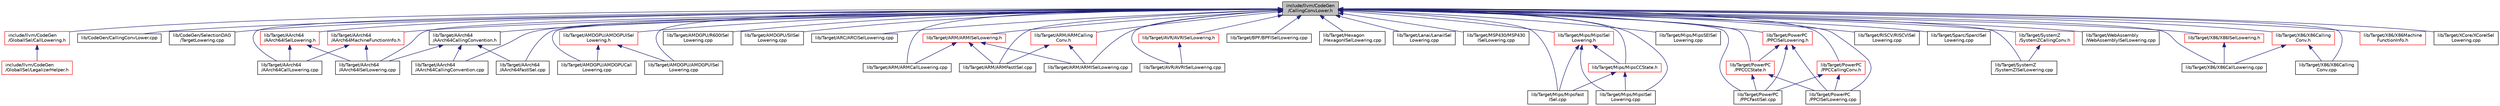 digraph "include/llvm/CodeGen/CallingConvLower.h"
{
 // LATEX_PDF_SIZE
  bgcolor="transparent";
  edge [fontname="Helvetica",fontsize="10",labelfontname="Helvetica",labelfontsize="10"];
  node [fontname="Helvetica",fontsize="10",shape="box"];
  Node1 [label="include/llvm/CodeGen\l/CallingConvLower.h",height=0.2,width=0.4,color="black", fillcolor="grey75", style="filled", fontcolor="black",tooltip=" "];
  Node1 -> Node2 [dir="back",color="midnightblue",fontsize="10",style="solid",fontname="Helvetica"];
  Node2 [label="include/llvm/CodeGen\l/GlobalISel/CallLowering.h",height=0.2,width=0.4,color="red",URL="$CallLowering_8h.html",tooltip="This file describes how to lower LLVM calls to machine code calls."];
  Node2 -> Node3 [dir="back",color="midnightblue",fontsize="10",style="solid",fontname="Helvetica"];
  Node3 [label="include/llvm/CodeGen\l/GlobalISel/LegalizerHelper.h",height=0.2,width=0.4,color="red",URL="$LegalizerHelper_8h.html",tooltip=" "];
  Node1 -> Node246 [dir="back",color="midnightblue",fontsize="10",style="solid",fontname="Helvetica"];
  Node246 [label="lib/CodeGen/CallingConvLower.cpp",height=0.2,width=0.4,color="black",URL="$CallingConvLower_8cpp.html",tooltip=" "];
  Node1 -> Node247 [dir="back",color="midnightblue",fontsize="10",style="solid",fontname="Helvetica"];
  Node247 [label="lib/CodeGen/SelectionDAG\l/TargetLowering.cpp",height=0.2,width=0.4,color="black",URL="$TargetLowering_8cpp.html",tooltip=" "];
  Node1 -> Node14 [dir="back",color="midnightblue",fontsize="10",style="solid",fontname="Helvetica"];
  Node14 [label="lib/Target/AArch64\l/AArch64CallLowering.cpp",height=0.2,width=0.4,color="black",URL="$AArch64CallLowering_8cpp.html",tooltip="This file implements the lowering of LLVM calls to machine code calls for GlobalISel."];
  Node1 -> Node20 [dir="back",color="midnightblue",fontsize="10",style="solid",fontname="Helvetica"];
  Node20 [label="lib/Target/AArch64\l/AArch64CallingConvention.cpp",height=0.2,width=0.4,color="black",URL="$AArch64CallingConvention_8cpp.html",tooltip=" "];
  Node1 -> Node248 [dir="back",color="midnightblue",fontsize="10",style="solid",fontname="Helvetica"];
  Node248 [label="lib/Target/AArch64\l/AArch64CallingConvention.h",height=0.2,width=0.4,color="black",URL="$AArch64CallingConvention_8h.html",tooltip=" "];
  Node248 -> Node20 [dir="back",color="midnightblue",fontsize="10",style="solid",fontname="Helvetica"];
  Node248 -> Node26 [dir="back",color="midnightblue",fontsize="10",style="solid",fontname="Helvetica"];
  Node26 [label="lib/Target/AArch64\l/AArch64FastISel.cpp",height=0.2,width=0.4,color="black",URL="$AArch64FastISel_8cpp.html",tooltip=" "];
  Node248 -> Node28 [dir="back",color="midnightblue",fontsize="10",style="solid",fontname="Helvetica"];
  Node28 [label="lib/Target/AArch64\l/AArch64ISelLowering.cpp",height=0.2,width=0.4,color="black",URL="$AArch64ISelLowering_8cpp.html",tooltip=" "];
  Node1 -> Node26 [dir="back",color="midnightblue",fontsize="10",style="solid",fontname="Helvetica"];
  Node1 -> Node28 [dir="back",color="midnightblue",fontsize="10",style="solid",fontname="Helvetica"];
  Node1 -> Node249 [dir="back",color="midnightblue",fontsize="10",style="solid",fontname="Helvetica"];
  Node249 [label="lib/Target/AArch64\l/AArch64ISelLowering.h",height=0.2,width=0.4,color="red",URL="$AArch64ISelLowering_8h.html",tooltip=" "];
  Node249 -> Node14 [dir="back",color="midnightblue",fontsize="10",style="solid",fontname="Helvetica"];
  Node249 -> Node28 [dir="back",color="midnightblue",fontsize="10",style="solid",fontname="Helvetica"];
  Node1 -> Node250 [dir="back",color="midnightblue",fontsize="10",style="solid",fontname="Helvetica"];
  Node250 [label="lib/Target/AArch64\l/AArch64MachineFunctionInfo.h",height=0.2,width=0.4,color="red",URL="$AArch64MachineFunctionInfo_8h.html",tooltip=" "];
  Node250 -> Node14 [dir="back",color="midnightblue",fontsize="10",style="solid",fontname="Helvetica"];
  Node250 -> Node28 [dir="back",color="midnightblue",fontsize="10",style="solid",fontname="Helvetica"];
  Node1 -> Node46 [dir="back",color="midnightblue",fontsize="10",style="solid",fontname="Helvetica"];
  Node46 [label="lib/Target/AMDGPU/AMDGPUCall\lLowering.cpp",height=0.2,width=0.4,color="black",URL="$AMDGPUCallLowering_8cpp.html",tooltip="This file implements the lowering of LLVM calls to machine code calls for GlobalISel."];
  Node1 -> Node47 [dir="back",color="midnightblue",fontsize="10",style="solid",fontname="Helvetica"];
  Node47 [label="lib/Target/AMDGPU/AMDGPUISel\lLowering.cpp",height=0.2,width=0.4,color="black",URL="$AMDGPUISelLowering_8cpp.html",tooltip="This is the parent TargetLowering class for hardware code gen targets."];
  Node1 -> Node253 [dir="back",color="midnightblue",fontsize="10",style="solid",fontname="Helvetica"];
  Node253 [label="lib/Target/AMDGPU/AMDGPUISel\lLowering.h",height=0.2,width=0.4,color="red",URL="$AMDGPUISelLowering_8h.html",tooltip="Interface definition of the TargetLowering class that is common to all AMD GPUs."];
  Node253 -> Node46 [dir="back",color="midnightblue",fontsize="10",style="solid",fontname="Helvetica"];
  Node253 -> Node47 [dir="back",color="midnightblue",fontsize="10",style="solid",fontname="Helvetica"];
  Node1 -> Node96 [dir="back",color="midnightblue",fontsize="10",style="solid",fontname="Helvetica"];
  Node96 [label="lib/Target/AMDGPU/R600ISel\lLowering.cpp",height=0.2,width=0.4,color="black",URL="$R600ISelLowering_8cpp.html",tooltip="Custom DAG lowering for R600."];
  Node1 -> Node77 [dir="back",color="midnightblue",fontsize="10",style="solid",fontname="Helvetica"];
  Node77 [label="lib/Target/AMDGPU/SIISel\lLowering.cpp",height=0.2,width=0.4,color="black",URL="$SIISelLowering_8cpp.html",tooltip="Custom DAG lowering for SI."];
  Node1 -> Node256 [dir="back",color="midnightblue",fontsize="10",style="solid",fontname="Helvetica"];
  Node256 [label="lib/Target/ARC/ARCISelLowering.cpp",height=0.2,width=0.4,color="black",URL="$ARCISelLowering_8cpp.html",tooltip=" "];
  Node1 -> Node126 [dir="back",color="midnightblue",fontsize="10",style="solid",fontname="Helvetica"];
  Node126 [label="lib/Target/ARM/ARMCallLowering.cpp",height=0.2,width=0.4,color="black",URL="$ARMCallLowering_8cpp.html",tooltip="This file implements the lowering of LLVM calls to machine code calls for GlobalISel."];
  Node1 -> Node257 [dir="back",color="midnightblue",fontsize="10",style="solid",fontname="Helvetica"];
  Node257 [label="lib/Target/ARM/ARMCalling\lConv.h",height=0.2,width=0.4,color="red",URL="$ARMCallingConv_8h.html",tooltip=" "];
  Node257 -> Node139 [dir="back",color="midnightblue",fontsize="10",style="solid",fontname="Helvetica"];
  Node139 [label="lib/Target/ARM/ARMFastISel.cpp",height=0.2,width=0.4,color="black",URL="$ARMFastISel_8cpp.html",tooltip=" "];
  Node257 -> Node142 [dir="back",color="midnightblue",fontsize="10",style="solid",fontname="Helvetica"];
  Node142 [label="lib/Target/ARM/ARMISelLowering.cpp",height=0.2,width=0.4,color="black",URL="$ARMISelLowering_8cpp.html",tooltip=" "];
  Node1 -> Node139 [dir="back",color="midnightblue",fontsize="10",style="solid",fontname="Helvetica"];
  Node1 -> Node142 [dir="back",color="midnightblue",fontsize="10",style="solid",fontname="Helvetica"];
  Node1 -> Node258 [dir="back",color="midnightblue",fontsize="10",style="solid",fontname="Helvetica"];
  Node258 [label="lib/Target/ARM/ARMISelLowering.h",height=0.2,width=0.4,color="red",URL="$ARMISelLowering_8h.html",tooltip=" "];
  Node258 -> Node126 [dir="back",color="midnightblue",fontsize="10",style="solid",fontname="Helvetica"];
  Node258 -> Node139 [dir="back",color="midnightblue",fontsize="10",style="solid",fontname="Helvetica"];
  Node258 -> Node142 [dir="back",color="midnightblue",fontsize="10",style="solid",fontname="Helvetica"];
  Node1 -> Node259 [dir="back",color="midnightblue",fontsize="10",style="solid",fontname="Helvetica"];
  Node259 [label="lib/Target/AVR/AVRISelLowering.cpp",height=0.2,width=0.4,color="black",URL="$AVRISelLowering_8cpp.html",tooltip=" "];
  Node1 -> Node260 [dir="back",color="midnightblue",fontsize="10",style="solid",fontname="Helvetica"];
  Node260 [label="lib/Target/AVR/AVRISelLowering.h",height=0.2,width=0.4,color="red",URL="$AVRISelLowering_8h.html",tooltip=" "];
  Node260 -> Node259 [dir="back",color="midnightblue",fontsize="10",style="solid",fontname="Helvetica"];
  Node1 -> Node273 [dir="back",color="midnightblue",fontsize="10",style="solid",fontname="Helvetica"];
  Node273 [label="lib/Target/BPF/BPFISelLowering.cpp",height=0.2,width=0.4,color="black",URL="$BPFISelLowering_8cpp.html",tooltip=" "];
  Node1 -> Node274 [dir="back",color="midnightblue",fontsize="10",style="solid",fontname="Helvetica"];
  Node274 [label="lib/Target/Hexagon\l/HexagonISelLowering.cpp",height=0.2,width=0.4,color="black",URL="$HexagonISelLowering_8cpp.html",tooltip=" "];
  Node1 -> Node275 [dir="back",color="midnightblue",fontsize="10",style="solid",fontname="Helvetica"];
  Node275 [label="lib/Target/Lanai/LanaiISel\lLowering.cpp",height=0.2,width=0.4,color="black",URL="$LanaiISelLowering_8cpp.html",tooltip=" "];
  Node1 -> Node276 [dir="back",color="midnightblue",fontsize="10",style="solid",fontname="Helvetica"];
  Node276 [label="lib/Target/MSP430/MSP430\lISelLowering.cpp",height=0.2,width=0.4,color="black",URL="$MSP430ISelLowering_8cpp.html",tooltip=" "];
  Node1 -> Node277 [dir="back",color="midnightblue",fontsize="10",style="solid",fontname="Helvetica"];
  Node277 [label="lib/Target/Mips/MipsCCState.h",height=0.2,width=0.4,color="red",URL="$MipsCCState_8h.html",tooltip=" "];
  Node277 -> Node179 [dir="back",color="midnightblue",fontsize="10",style="solid",fontname="Helvetica"];
  Node179 [label="lib/Target/Mips/MipsFast\lISel.cpp",height=0.2,width=0.4,color="black",URL="$MipsFastISel_8cpp.html",tooltip="This file defines the MIPS-specific support for the FastISel class."];
  Node277 -> Node187 [dir="back",color="midnightblue",fontsize="10",style="solid",fontname="Helvetica"];
  Node187 [label="lib/Target/Mips/MipsISel\lLowering.cpp",height=0.2,width=0.4,color="black",URL="$MipsISelLowering_8cpp.html",tooltip=" "];
  Node1 -> Node179 [dir="back",color="midnightblue",fontsize="10",style="solid",fontname="Helvetica"];
  Node1 -> Node187 [dir="back",color="midnightblue",fontsize="10",style="solid",fontname="Helvetica"];
  Node1 -> Node278 [dir="back",color="midnightblue",fontsize="10",style="solid",fontname="Helvetica"];
  Node278 [label="lib/Target/Mips/MipsISel\lLowering.h",height=0.2,width=0.4,color="red",URL="$MipsISelLowering_8h.html",tooltip=" "];
  Node278 -> Node277 [dir="back",color="midnightblue",fontsize="10",style="solid",fontname="Helvetica"];
  Node278 -> Node179 [dir="back",color="midnightblue",fontsize="10",style="solid",fontname="Helvetica"];
  Node278 -> Node187 [dir="back",color="midnightblue",fontsize="10",style="solid",fontname="Helvetica"];
  Node1 -> Node193 [dir="back",color="midnightblue",fontsize="10",style="solid",fontname="Helvetica"];
  Node193 [label="lib/Target/Mips/MipsSEISel\lLowering.cpp",height=0.2,width=0.4,color="black",URL="$MipsSEISelLowering_8cpp.html",tooltip=" "];
  Node1 -> Node281 [dir="back",color="midnightblue",fontsize="10",style="solid",fontname="Helvetica"];
  Node281 [label="lib/Target/PowerPC\l/PPCCCState.h",height=0.2,width=0.4,color="red",URL="$PPCCCState_8h.html",tooltip=" "];
  Node281 -> Node284 [dir="back",color="midnightblue",fontsize="10",style="solid",fontname="Helvetica"];
  Node284 [label="lib/Target/PowerPC\l/PPCFastISel.cpp",height=0.2,width=0.4,color="black",URL="$PPCFastISel_8cpp.html",tooltip=" "];
  Node281 -> Node285 [dir="back",color="midnightblue",fontsize="10",style="solid",fontname="Helvetica"];
  Node285 [label="lib/Target/PowerPC\l/PPCISelLowering.cpp",height=0.2,width=0.4,color="black",URL="$PPCISelLowering_8cpp.html",tooltip=" "];
  Node1 -> Node286 [dir="back",color="midnightblue",fontsize="10",style="solid",fontname="Helvetica"];
  Node286 [label="lib/Target/PowerPC\l/PPCCallingConv.h",height=0.2,width=0.4,color="red",URL="$PPCCallingConv_8h.html",tooltip=" "];
  Node286 -> Node284 [dir="back",color="midnightblue",fontsize="10",style="solid",fontname="Helvetica"];
  Node286 -> Node285 [dir="back",color="midnightblue",fontsize="10",style="solid",fontname="Helvetica"];
  Node1 -> Node284 [dir="back",color="midnightblue",fontsize="10",style="solid",fontname="Helvetica"];
  Node1 -> Node285 [dir="back",color="midnightblue",fontsize="10",style="solid",fontname="Helvetica"];
  Node1 -> Node287 [dir="back",color="midnightblue",fontsize="10",style="solid",fontname="Helvetica"];
  Node287 [label="lib/Target/PowerPC\l/PPCISelLowering.h",height=0.2,width=0.4,color="red",URL="$PPCISelLowering_8h.html",tooltip=" "];
  Node287 -> Node281 [dir="back",color="midnightblue",fontsize="10",style="solid",fontname="Helvetica"];
  Node287 -> Node284 [dir="back",color="midnightblue",fontsize="10",style="solid",fontname="Helvetica"];
  Node287 -> Node285 [dir="back",color="midnightblue",fontsize="10",style="solid",fontname="Helvetica"];
  Node1 -> Node315 [dir="back",color="midnightblue",fontsize="10",style="solid",fontname="Helvetica"];
  Node315 [label="lib/Target/RISCV/RISCVISel\lLowering.cpp",height=0.2,width=0.4,color="black",URL="$RISCVISelLowering_8cpp.html",tooltip=" "];
  Node1 -> Node316 [dir="back",color="midnightblue",fontsize="10",style="solid",fontname="Helvetica"];
  Node316 [label="lib/Target/Sparc/SparcISel\lLowering.cpp",height=0.2,width=0.4,color="black",URL="$SparcISelLowering_8cpp.html",tooltip=" "];
  Node1 -> Node317 [dir="back",color="midnightblue",fontsize="10",style="solid",fontname="Helvetica"];
  Node317 [label="lib/Target/SystemZ\l/SystemZCallingConv.h",height=0.2,width=0.4,color="red",URL="$SystemZCallingConv_8h.html",tooltip=" "];
  Node317 -> Node320 [dir="back",color="midnightblue",fontsize="10",style="solid",fontname="Helvetica"];
  Node320 [label="lib/Target/SystemZ\l/SystemZISelLowering.cpp",height=0.2,width=0.4,color="black",URL="$SystemZISelLowering_8cpp.html",tooltip=" "];
  Node1 -> Node320 [dir="back",color="midnightblue",fontsize="10",style="solid",fontname="Helvetica"];
  Node1 -> Node321 [dir="back",color="midnightblue",fontsize="10",style="solid",fontname="Helvetica"];
  Node321 [label="lib/Target/WebAssembly\l/WebAssemblyISelLowering.cpp",height=0.2,width=0.4,color="black",URL="$WebAssemblyISelLowering_8cpp.html",tooltip="This file implements the WebAssemblyTargetLowering class."];
  Node1 -> Node205 [dir="back",color="midnightblue",fontsize="10",style="solid",fontname="Helvetica"];
  Node205 [label="lib/Target/X86/X86CallLowering.cpp",height=0.2,width=0.4,color="black",URL="$X86CallLowering_8cpp.html",tooltip="This file implements the lowering of LLVM calls to machine code calls for GlobalISel."];
  Node1 -> Node214 [dir="back",color="midnightblue",fontsize="10",style="solid",fontname="Helvetica"];
  Node214 [label="lib/Target/X86/X86Calling\lConv.cpp",height=0.2,width=0.4,color="black",URL="$X86CallingConv_8cpp.html",tooltip=" "];
  Node1 -> Node322 [dir="back",color="midnightblue",fontsize="10",style="solid",fontname="Helvetica"];
  Node322 [label="lib/Target/X86/X86Calling\lConv.h",height=0.2,width=0.4,color="red",URL="$X86CallingConv_8h.html",tooltip=" "];
  Node322 -> Node205 [dir="back",color="midnightblue",fontsize="10",style="solid",fontname="Helvetica"];
  Node322 -> Node214 [dir="back",color="midnightblue",fontsize="10",style="solid",fontname="Helvetica"];
  Node1 -> Node323 [dir="back",color="midnightblue",fontsize="10",style="solid",fontname="Helvetica"];
  Node323 [label="lib/Target/X86/X86ISelLowering.h",height=0.2,width=0.4,color="red",URL="$X86ISelLowering_8h.html",tooltip=" "];
  Node323 -> Node205 [dir="back",color="midnightblue",fontsize="10",style="solid",fontname="Helvetica"];
  Node1 -> Node325 [dir="back",color="midnightblue",fontsize="10",style="solid",fontname="Helvetica"];
  Node325 [label="lib/Target/X86/X86Machine\lFunctionInfo.h",height=0.2,width=0.4,color="red",URL="$X86MachineFunctionInfo_8h.html",tooltip=" "];
  Node1 -> Node327 [dir="back",color="midnightblue",fontsize="10",style="solid",fontname="Helvetica"];
  Node327 [label="lib/Target/XCore/XCoreISel\lLowering.cpp",height=0.2,width=0.4,color="black",URL="$XCoreISelLowering_8cpp.html",tooltip=" "];
}
